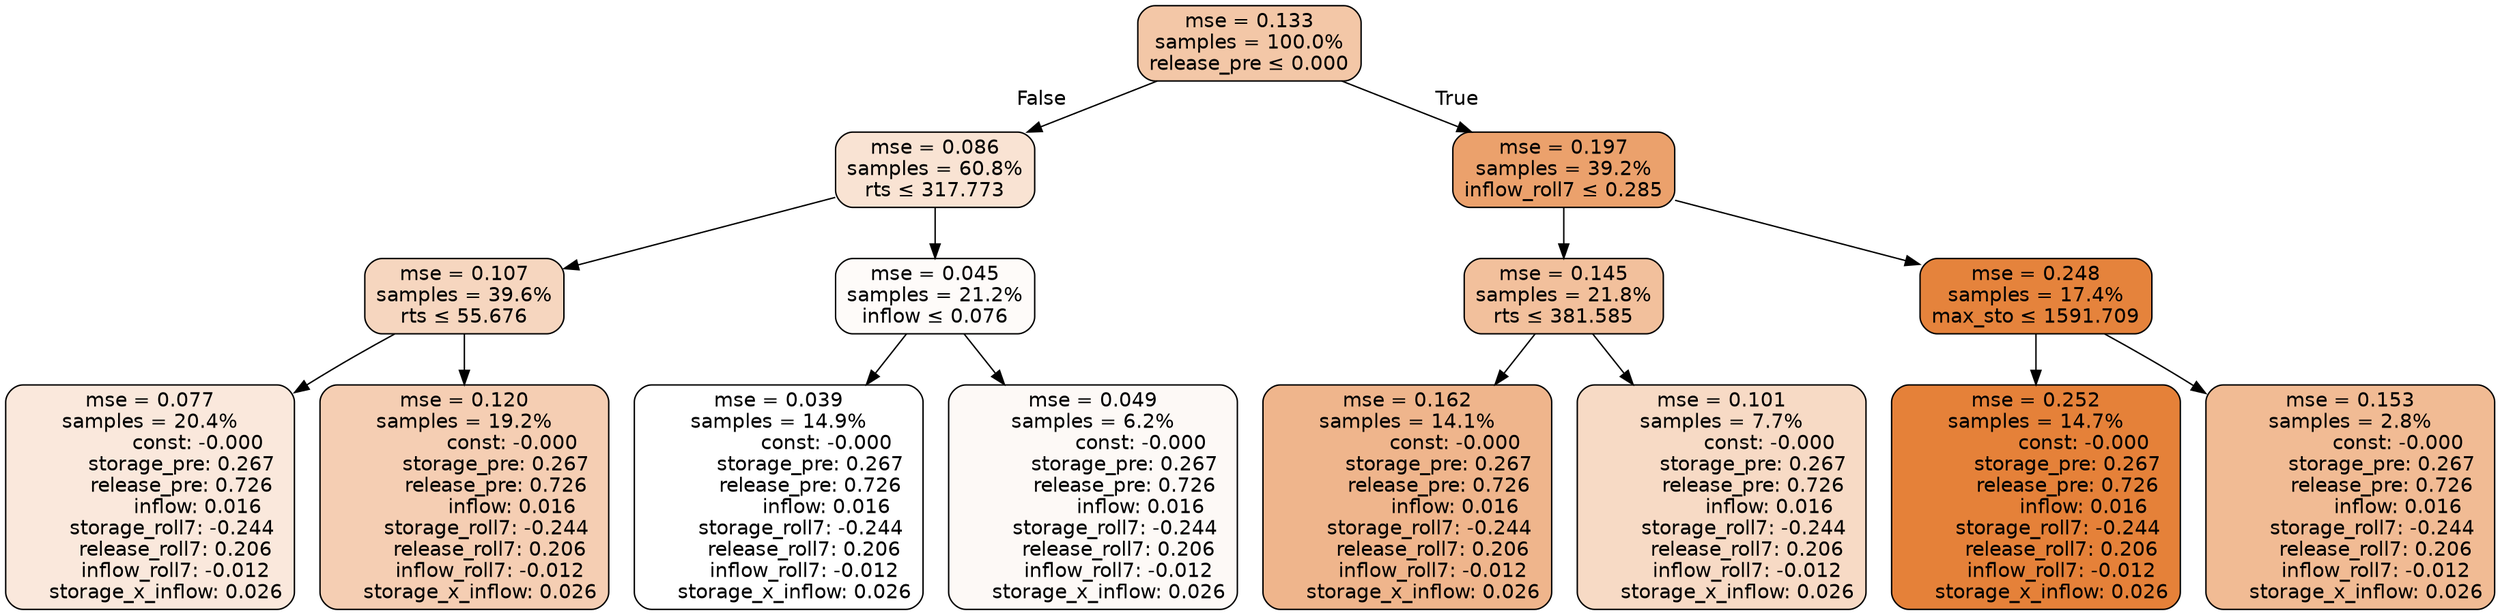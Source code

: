 digraph tree {
node [shape=rectangle, style="filled, rounded", color="black", fontname=helvetica] ;
edge [fontname=helvetica] ;
	"0" [label="mse = 0.133
samples = 100.0%
release_pre &le; 0.000", fillcolor="#f3c7a7"]
	"1" [label="mse = 0.086
samples = 60.8%
rts &le; 317.773", fillcolor="#f9e3d3"]
	"2" [label="mse = 0.107
samples = 39.6%
rts &le; 55.676", fillcolor="#f6d6bf"]
	"3" [label="mse = 0.077
samples = 20.4%
               const: -0.000
          storage_pre: 0.267
          release_pre: 0.726
               inflow: 0.016
       storage_roll7: -0.244
        release_roll7: 0.206
        inflow_roll7: -0.012
     storage_x_inflow: 0.026", fillcolor="#fae8dc"]
	"4" [label="mse = 0.120
samples = 19.2%
               const: -0.000
          storage_pre: 0.267
          release_pre: 0.726
               inflow: 0.016
       storage_roll7: -0.244
        release_roll7: 0.206
        inflow_roll7: -0.012
     storage_x_inflow: 0.026", fillcolor="#f5ceb3"]
	"5" [label="mse = 0.045
samples = 21.2%
inflow &le; 0.076", fillcolor="#fefbf9"]
	"6" [label="mse = 0.039
samples = 14.9%
               const: -0.000
          storage_pre: 0.267
          release_pre: 0.726
               inflow: 0.016
       storage_roll7: -0.244
        release_roll7: 0.206
        inflow_roll7: -0.012
     storage_x_inflow: 0.026", fillcolor="#ffffff"]
	"7" [label="mse = 0.049
samples = 6.2%
               const: -0.000
          storage_pre: 0.267
          release_pre: 0.726
               inflow: 0.016
       storage_roll7: -0.244
        release_roll7: 0.206
        inflow_roll7: -0.012
     storage_x_inflow: 0.026", fillcolor="#fdf9f6"]
	"8" [label="mse = 0.197
samples = 39.2%
inflow_roll7 &le; 0.285", fillcolor="#eba16c"]
	"9" [label="mse = 0.145
samples = 21.8%
rts &le; 381.585", fillcolor="#f2c09c"]
	"10" [label="mse = 0.162
samples = 14.1%
               const: -0.000
          storage_pre: 0.267
          release_pre: 0.726
               inflow: 0.016
       storage_roll7: -0.244
        release_roll7: 0.206
        inflow_roll7: -0.012
     storage_x_inflow: 0.026", fillcolor="#efb58c"]
	"11" [label="mse = 0.101
samples = 7.7%
               const: -0.000
          storage_pre: 0.267
          release_pre: 0.726
               inflow: 0.016
       storage_roll7: -0.244
        release_roll7: 0.206
        inflow_roll7: -0.012
     storage_x_inflow: 0.026", fillcolor="#f7dac5"]
	"12" [label="mse = 0.248
samples = 17.4%
max_sto &le; 1591.709", fillcolor="#e5833c"]
	"13" [label="mse = 0.252
samples = 14.7%
               const: -0.000
          storage_pre: 0.267
          release_pre: 0.726
               inflow: 0.016
       storage_roll7: -0.244
        release_roll7: 0.206
        inflow_roll7: -0.012
     storage_x_inflow: 0.026", fillcolor="#e58139"]
	"14" [label="mse = 0.153
samples = 2.8%
               const: -0.000
          storage_pre: 0.267
          release_pre: 0.726
               inflow: 0.016
       storage_roll7: -0.244
        release_roll7: 0.206
        inflow_roll7: -0.012
     storage_x_inflow: 0.026", fillcolor="#f1bb94"]

	"0" -> "1" [labeldistance=2.5, labelangle=45, headlabel="False"]
	"1" -> "2"
	"2" -> "3"
	"2" -> "4"
	"1" -> "5"
	"5" -> "6"
	"5" -> "7"
	"0" -> "8" [labeldistance=2.5, labelangle=-45, headlabel="True"]
	"8" -> "9"
	"9" -> "10"
	"9" -> "11"
	"8" -> "12"
	"12" -> "13"
	"12" -> "14"
}